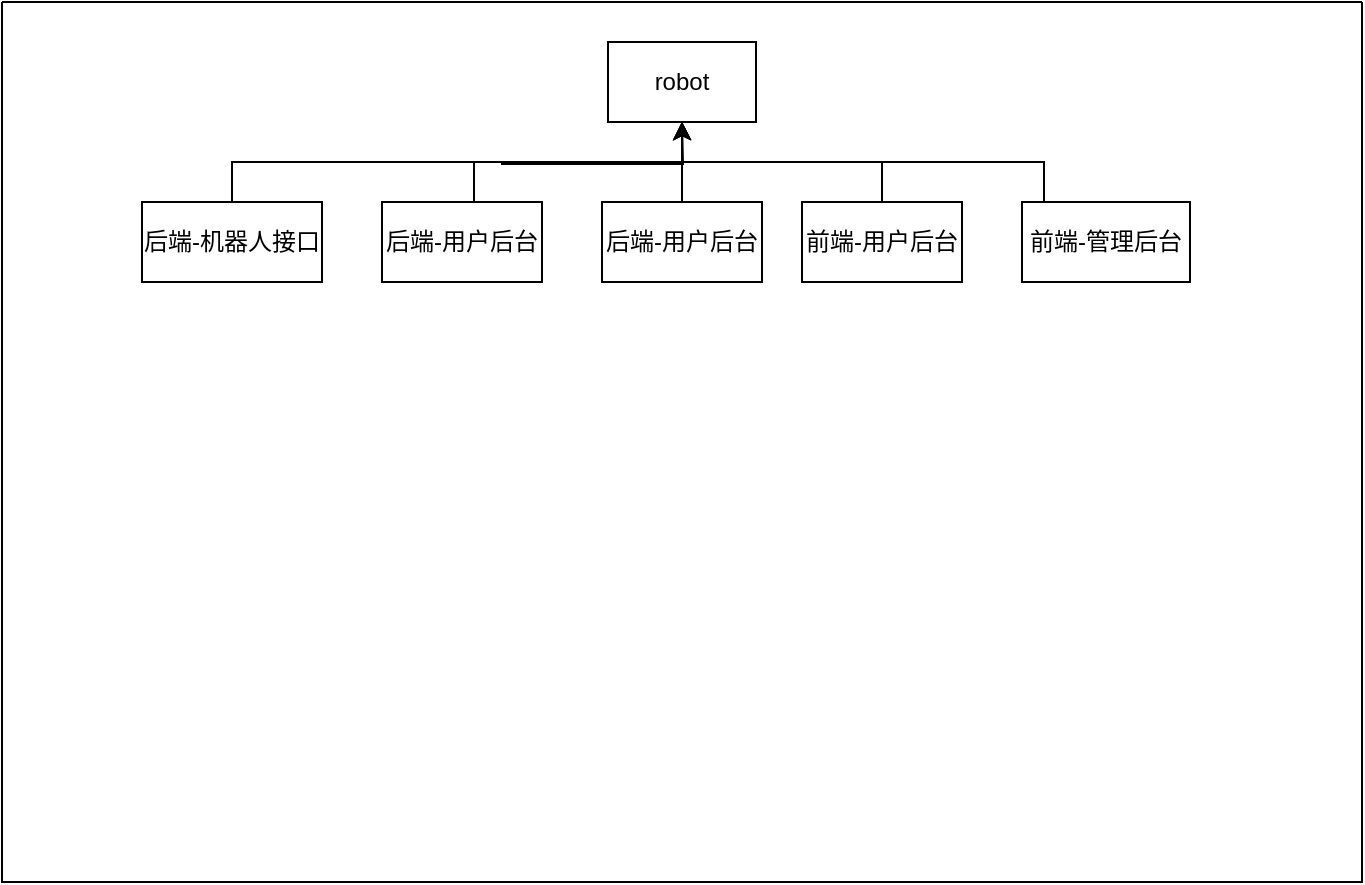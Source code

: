 <mxfile version="21.0.2" type="github">
  <diagram id="prtHgNgQTEPvFCAcTncT" name="Page-1">
    <mxGraphModel dx="1050" dy="541" grid="1" gridSize="10" guides="1" tooltips="1" connect="1" arrows="1" fold="1" page="1" pageScale="1" pageWidth="827" pageHeight="1169" math="0" shadow="0">
      <root>
        <mxCell id="0" />
        <mxCell id="1" parent="0" />
        <mxCell id="RfCdczuySnNLCMynkId8-2" value="" style="swimlane;startSize=0;" vertex="1" parent="1">
          <mxGeometry x="74" y="70" width="680" height="440" as="geometry" />
        </mxCell>
        <mxCell id="RfCdczuySnNLCMynkId8-3" value="&lt;font style=&quot;vertical-align: inherit;&quot;&gt;&lt;font style=&quot;vertical-align: inherit;&quot;&gt;robot&lt;/font&gt;&lt;/font&gt;" style="rounded=0;whiteSpace=wrap;html=1;" vertex="1" parent="RfCdczuySnNLCMynkId8-2">
          <mxGeometry x="303" y="20" width="74" height="40" as="geometry" />
        </mxCell>
        <mxCell id="RfCdczuySnNLCMynkId8-13" style="edgeStyle=orthogonalEdgeStyle;rounded=0;orthogonalLoop=1;jettySize=auto;html=1;exitX=0.5;exitY=0;exitDx=0;exitDy=0;" edge="1" parent="RfCdczuySnNLCMynkId8-2" source="RfCdczuySnNLCMynkId8-6">
          <mxGeometry relative="1" as="geometry">
            <mxPoint x="340" y="60" as="targetPoint" />
          </mxGeometry>
        </mxCell>
        <mxCell id="RfCdczuySnNLCMynkId8-6" value="&lt;font style=&quot;vertical-align: inherit;&quot;&gt;&lt;font style=&quot;vertical-align: inherit;&quot;&gt;&lt;font style=&quot;vertical-align: inherit;&quot;&gt;&lt;font style=&quot;vertical-align: inherit;&quot;&gt;&lt;font style=&quot;vertical-align: inherit;&quot;&gt;&lt;font style=&quot;vertical-align: inherit;&quot;&gt;后端-机器人接口&lt;/font&gt;&lt;/font&gt;&lt;/font&gt;&lt;/font&gt;&lt;/font&gt;&lt;/font&gt;" style="rounded=0;whiteSpace=wrap;html=1;" vertex="1" parent="RfCdczuySnNLCMynkId8-2">
          <mxGeometry x="70" y="100" width="90" height="40" as="geometry" />
        </mxCell>
        <mxCell id="RfCdczuySnNLCMynkId8-14" style="edgeStyle=orthogonalEdgeStyle;rounded=0;orthogonalLoop=1;jettySize=auto;html=1;entryX=0.5;entryY=1;entryDx=0;entryDy=0;" edge="1" parent="RfCdczuySnNLCMynkId8-2" source="RfCdczuySnNLCMynkId8-7" target="RfCdczuySnNLCMynkId8-3">
          <mxGeometry relative="1" as="geometry">
            <mxPoint x="340" y="80" as="targetPoint" />
            <Array as="points">
              <mxPoint x="236" y="80" />
              <mxPoint x="340" y="80" />
            </Array>
          </mxGeometry>
        </mxCell>
        <mxCell id="RfCdczuySnNLCMynkId8-7" value="&lt;font style=&quot;vertical-align: inherit;&quot;&gt;&lt;font style=&quot;vertical-align: inherit;&quot;&gt;&lt;font style=&quot;vertical-align: inherit;&quot;&gt;&lt;font style=&quot;vertical-align: inherit;&quot;&gt;&lt;font style=&quot;vertical-align: inherit;&quot;&gt;&lt;font style=&quot;vertical-align: inherit;&quot;&gt;&lt;font style=&quot;vertical-align: inherit;&quot;&gt;&lt;font style=&quot;vertical-align: inherit;&quot;&gt;&lt;font style=&quot;vertical-align: inherit;&quot;&gt;&lt;font style=&quot;vertical-align: inherit;&quot;&gt;后端-用户后台&lt;/font&gt;&lt;/font&gt;&lt;/font&gt;&lt;/font&gt;&lt;/font&gt;&lt;/font&gt;&lt;/font&gt;&lt;/font&gt;&lt;/font&gt;&lt;/font&gt;" style="rounded=0;whiteSpace=wrap;html=1;" vertex="1" parent="RfCdczuySnNLCMynkId8-2">
          <mxGeometry x="190" y="100" width="80" height="40" as="geometry" />
        </mxCell>
        <mxCell id="RfCdczuySnNLCMynkId8-17" style="edgeStyle=orthogonalEdgeStyle;rounded=0;orthogonalLoop=1;jettySize=auto;html=1;entryX=0.5;entryY=1;entryDx=0;entryDy=0;startArrow=none;" edge="1" parent="RfCdczuySnNLCMynkId8-2" source="RfCdczuySnNLCMynkId8-30" target="RfCdczuySnNLCMynkId8-3">
          <mxGeometry relative="1" as="geometry" />
        </mxCell>
        <mxCell id="RfCdczuySnNLCMynkId8-32" style="edgeStyle=orthogonalEdgeStyle;rounded=0;orthogonalLoop=1;jettySize=auto;html=1;" edge="1" parent="RfCdczuySnNLCMynkId8-2" source="RfCdczuySnNLCMynkId8-8" target="RfCdczuySnNLCMynkId8-3">
          <mxGeometry relative="1" as="geometry">
            <Array as="points">
              <mxPoint x="440" y="80" />
              <mxPoint x="340" y="80" />
            </Array>
          </mxGeometry>
        </mxCell>
        <mxCell id="RfCdczuySnNLCMynkId8-8" value="&lt;font style=&quot;vertical-align: inherit;&quot;&gt;&lt;font style=&quot;vertical-align: inherit;&quot;&gt;前端-用户后台&lt;/font&gt;&lt;/font&gt;" style="rounded=0;whiteSpace=wrap;html=1;" vertex="1" parent="RfCdczuySnNLCMynkId8-2">
          <mxGeometry x="400" y="100" width="80" height="40" as="geometry" />
        </mxCell>
        <mxCell id="RfCdczuySnNLCMynkId8-18" style="edgeStyle=orthogonalEdgeStyle;rounded=0;orthogonalLoop=1;jettySize=auto;html=1;entryX=0.5;entryY=1;entryDx=0;entryDy=0;" edge="1" parent="RfCdczuySnNLCMynkId8-2" source="RfCdczuySnNLCMynkId8-9" target="RfCdczuySnNLCMynkId8-3">
          <mxGeometry relative="1" as="geometry">
            <Array as="points">
              <mxPoint x="521" y="80" />
              <mxPoint x="340" y="80" />
            </Array>
          </mxGeometry>
        </mxCell>
        <mxCell id="RfCdczuySnNLCMynkId8-9" value="&lt;font style=&quot;vertical-align: inherit;&quot;&gt;&lt;font style=&quot;vertical-align: inherit;&quot;&gt;前端-管理后台&lt;/font&gt;&lt;/font&gt;" style="rounded=0;whiteSpace=wrap;html=1;" vertex="1" parent="RfCdczuySnNLCMynkId8-2">
          <mxGeometry x="510" y="100" width="84" height="40" as="geometry" />
        </mxCell>
        <mxCell id="RfCdczuySnNLCMynkId8-30" value="&lt;font style=&quot;vertical-align: inherit;&quot;&gt;&lt;font style=&quot;vertical-align: inherit;&quot;&gt;&lt;font style=&quot;vertical-align: inherit;&quot;&gt;&lt;font style=&quot;vertical-align: inherit;&quot;&gt;&lt;font style=&quot;vertical-align: inherit;&quot;&gt;&lt;font style=&quot;vertical-align: inherit;&quot;&gt;&lt;font style=&quot;vertical-align: inherit;&quot;&gt;&lt;font style=&quot;vertical-align: inherit;&quot;&gt;&lt;font style=&quot;vertical-align: inherit;&quot;&gt;&lt;font style=&quot;vertical-align: inherit;&quot;&gt;后端-用户后台&lt;/font&gt;&lt;/font&gt;&lt;/font&gt;&lt;/font&gt;&lt;/font&gt;&lt;/font&gt;&lt;/font&gt;&lt;/font&gt;&lt;/font&gt;&lt;/font&gt;" style="rounded=0;whiteSpace=wrap;html=1;" vertex="1" parent="RfCdczuySnNLCMynkId8-2">
          <mxGeometry x="300" y="100" width="80" height="40" as="geometry" />
        </mxCell>
      </root>
    </mxGraphModel>
  </diagram>
</mxfile>

